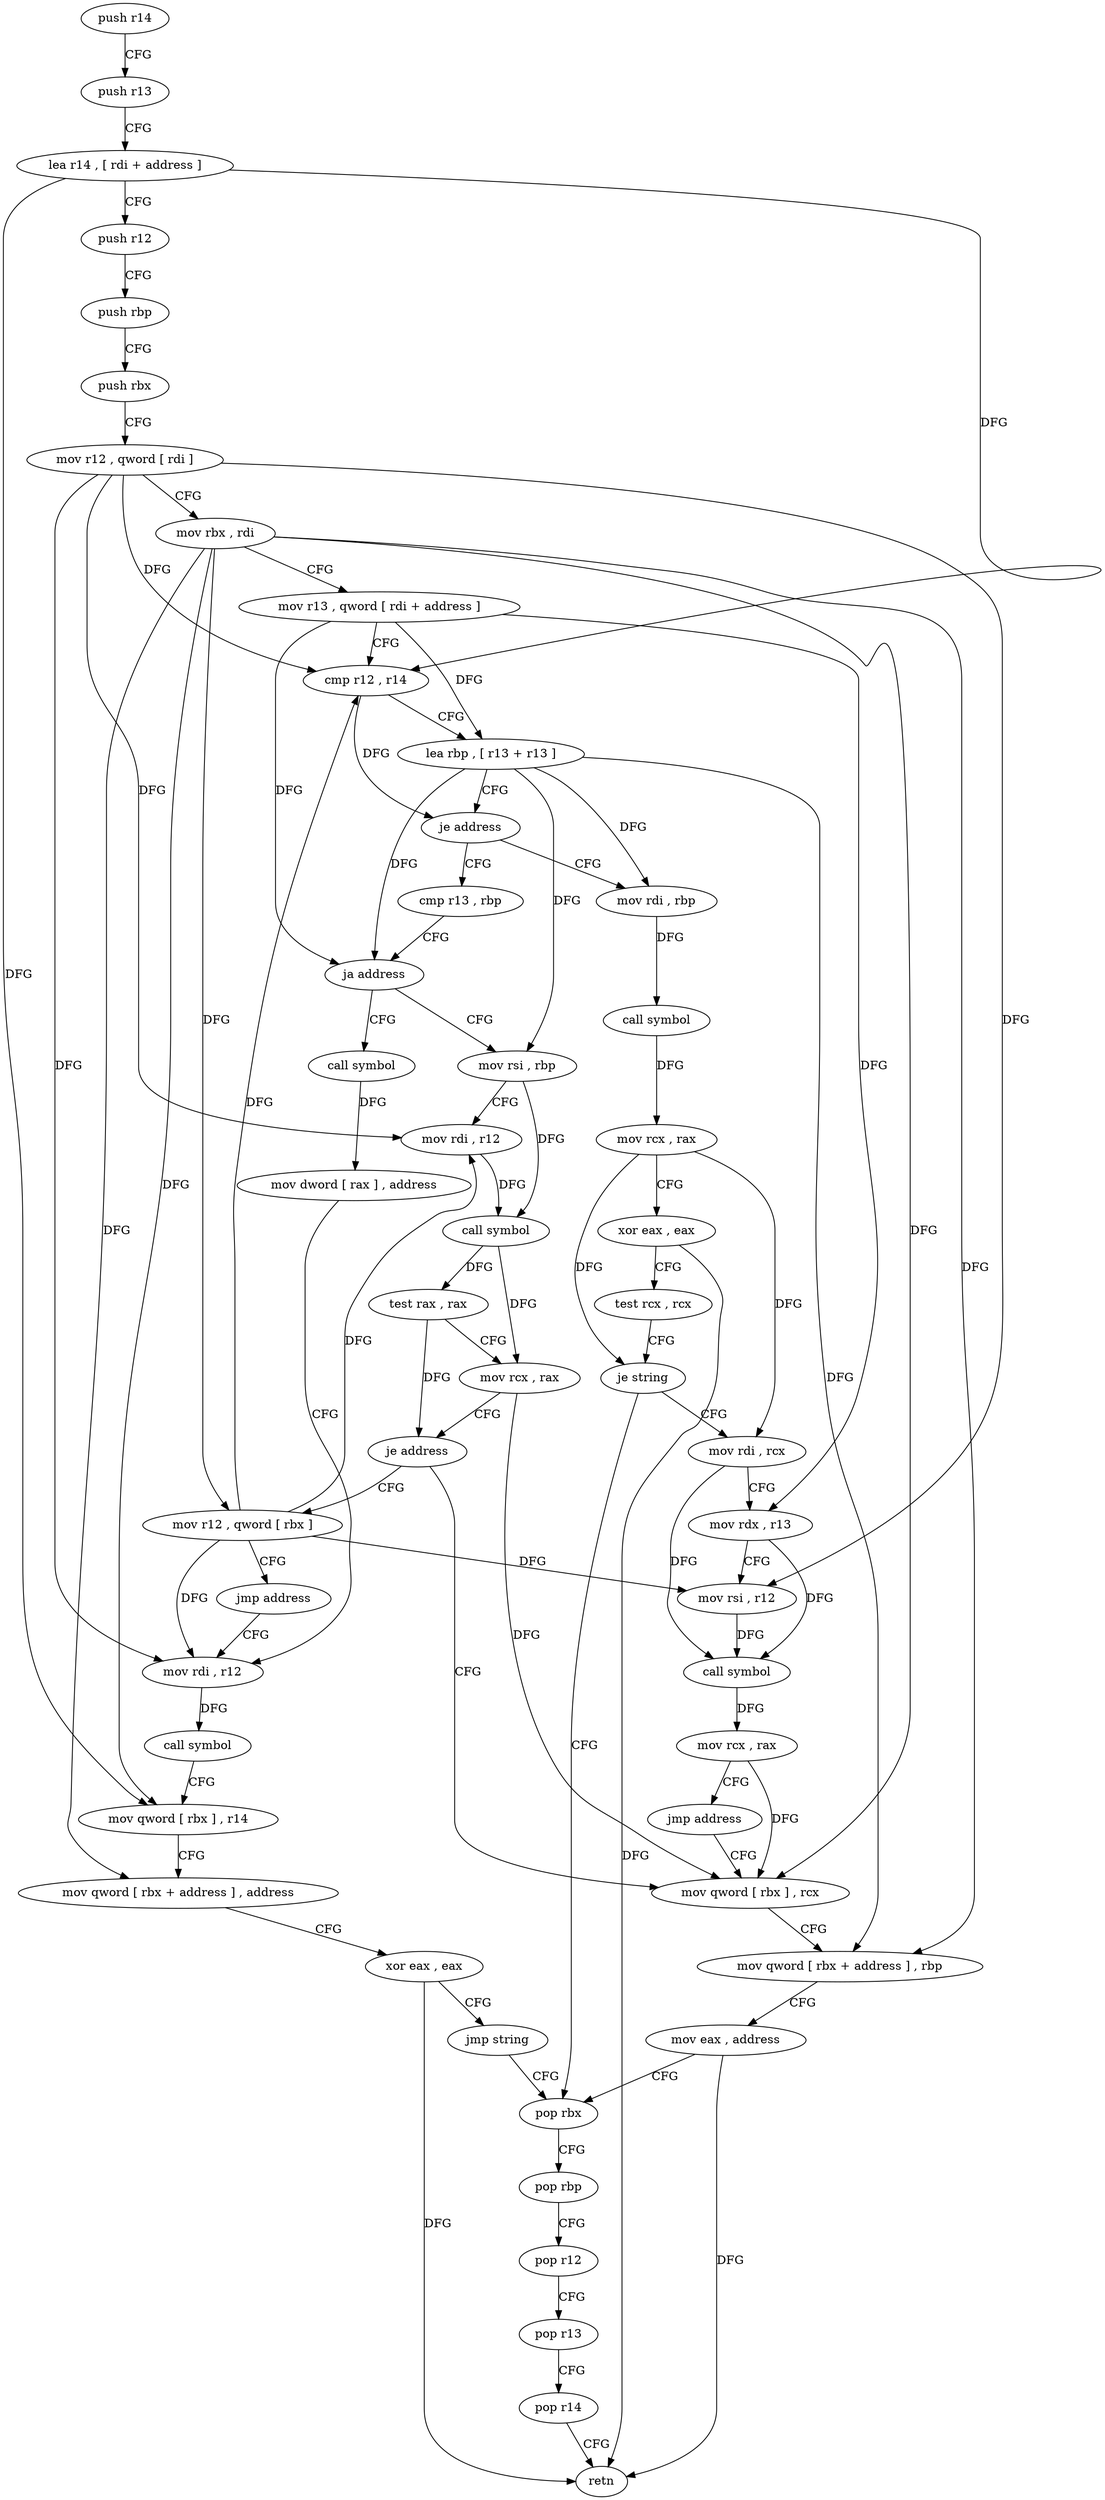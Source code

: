 digraph "func" {
"276352" [label = "push r14" ]
"276354" [label = "push r13" ]
"276356" [label = "lea r14 , [ rdi + address ]" ]
"276360" [label = "push r12" ]
"276362" [label = "push rbp" ]
"276363" [label = "push rbx" ]
"276364" [label = "mov r12 , qword [ rdi ]" ]
"276367" [label = "mov rbx , rdi" ]
"276370" [label = "mov r13 , qword [ rdi + address ]" ]
"276374" [label = "cmp r12 , r14" ]
"276377" [label = "lea rbp , [ r13 + r13 ]" ]
"276382" [label = "je address" ]
"276472" [label = "mov rdi , rbp" ]
"276384" [label = "cmp r13 , rbp" ]
"276475" [label = "call symbol" ]
"276480" [label = "mov rcx , rax" ]
"276483" [label = "xor eax , eax" ]
"276485" [label = "test rcx , rcx" ]
"276488" [label = "je string" ]
"276420" [label = "pop rbx" ]
"276490" [label = "mov rdi , rcx" ]
"276387" [label = "ja address" ]
"276432" [label = "call symbol" ]
"276389" [label = "mov rsi , rbp" ]
"276421" [label = "pop rbp" ]
"276422" [label = "pop r12" ]
"276424" [label = "pop r13" ]
"276426" [label = "pop r14" ]
"276428" [label = "retn" ]
"276493" [label = "mov rdx , r13" ]
"276496" [label = "mov rsi , r12" ]
"276499" [label = "call symbol" ]
"276504" [label = "mov rcx , rax" ]
"276507" [label = "jmp address" ]
"276408" [label = "mov qword [ rbx ] , rcx" ]
"276437" [label = "mov dword [ rax ] , address" ]
"276443" [label = "mov rdi , r12" ]
"276392" [label = "mov rdi , r12" ]
"276395" [label = "call symbol" ]
"276400" [label = "test rax , rax" ]
"276403" [label = "mov rcx , rax" ]
"276406" [label = "je address" ]
"276509" [label = "mov r12 , qword [ rbx ]" ]
"276411" [label = "mov qword [ rbx + address ] , rbp" ]
"276415" [label = "mov eax , address" ]
"276512" [label = "jmp address" ]
"276446" [label = "call symbol" ]
"276451" [label = "mov qword [ rbx ] , r14" ]
"276454" [label = "mov qword [ rbx + address ] , address" ]
"276462" [label = "xor eax , eax" ]
"276464" [label = "jmp string" ]
"276352" -> "276354" [ label = "CFG" ]
"276354" -> "276356" [ label = "CFG" ]
"276356" -> "276360" [ label = "CFG" ]
"276356" -> "276374" [ label = "DFG" ]
"276356" -> "276451" [ label = "DFG" ]
"276360" -> "276362" [ label = "CFG" ]
"276362" -> "276363" [ label = "CFG" ]
"276363" -> "276364" [ label = "CFG" ]
"276364" -> "276367" [ label = "CFG" ]
"276364" -> "276374" [ label = "DFG" ]
"276364" -> "276496" [ label = "DFG" ]
"276364" -> "276392" [ label = "DFG" ]
"276364" -> "276443" [ label = "DFG" ]
"276367" -> "276370" [ label = "CFG" ]
"276367" -> "276408" [ label = "DFG" ]
"276367" -> "276411" [ label = "DFG" ]
"276367" -> "276451" [ label = "DFG" ]
"276367" -> "276454" [ label = "DFG" ]
"276367" -> "276509" [ label = "DFG" ]
"276370" -> "276374" [ label = "CFG" ]
"276370" -> "276377" [ label = "DFG" ]
"276370" -> "276387" [ label = "DFG" ]
"276370" -> "276493" [ label = "DFG" ]
"276374" -> "276377" [ label = "CFG" ]
"276374" -> "276382" [ label = "DFG" ]
"276377" -> "276382" [ label = "CFG" ]
"276377" -> "276472" [ label = "DFG" ]
"276377" -> "276387" [ label = "DFG" ]
"276377" -> "276389" [ label = "DFG" ]
"276377" -> "276411" [ label = "DFG" ]
"276382" -> "276472" [ label = "CFG" ]
"276382" -> "276384" [ label = "CFG" ]
"276472" -> "276475" [ label = "DFG" ]
"276384" -> "276387" [ label = "CFG" ]
"276475" -> "276480" [ label = "DFG" ]
"276480" -> "276483" [ label = "CFG" ]
"276480" -> "276488" [ label = "DFG" ]
"276480" -> "276490" [ label = "DFG" ]
"276483" -> "276485" [ label = "CFG" ]
"276483" -> "276428" [ label = "DFG" ]
"276485" -> "276488" [ label = "CFG" ]
"276488" -> "276420" [ label = "CFG" ]
"276488" -> "276490" [ label = "CFG" ]
"276420" -> "276421" [ label = "CFG" ]
"276490" -> "276493" [ label = "CFG" ]
"276490" -> "276499" [ label = "DFG" ]
"276387" -> "276432" [ label = "CFG" ]
"276387" -> "276389" [ label = "CFG" ]
"276432" -> "276437" [ label = "DFG" ]
"276389" -> "276392" [ label = "CFG" ]
"276389" -> "276395" [ label = "DFG" ]
"276421" -> "276422" [ label = "CFG" ]
"276422" -> "276424" [ label = "CFG" ]
"276424" -> "276426" [ label = "CFG" ]
"276426" -> "276428" [ label = "CFG" ]
"276493" -> "276496" [ label = "CFG" ]
"276493" -> "276499" [ label = "DFG" ]
"276496" -> "276499" [ label = "DFG" ]
"276499" -> "276504" [ label = "DFG" ]
"276504" -> "276507" [ label = "CFG" ]
"276504" -> "276408" [ label = "DFG" ]
"276507" -> "276408" [ label = "CFG" ]
"276408" -> "276411" [ label = "CFG" ]
"276437" -> "276443" [ label = "CFG" ]
"276443" -> "276446" [ label = "DFG" ]
"276392" -> "276395" [ label = "DFG" ]
"276395" -> "276400" [ label = "DFG" ]
"276395" -> "276403" [ label = "DFG" ]
"276400" -> "276403" [ label = "CFG" ]
"276400" -> "276406" [ label = "DFG" ]
"276403" -> "276406" [ label = "CFG" ]
"276403" -> "276408" [ label = "DFG" ]
"276406" -> "276509" [ label = "CFG" ]
"276406" -> "276408" [ label = "CFG" ]
"276509" -> "276512" [ label = "CFG" ]
"276509" -> "276496" [ label = "DFG" ]
"276509" -> "276392" [ label = "DFG" ]
"276509" -> "276443" [ label = "DFG" ]
"276509" -> "276374" [ label = "DFG" ]
"276411" -> "276415" [ label = "CFG" ]
"276415" -> "276420" [ label = "CFG" ]
"276415" -> "276428" [ label = "DFG" ]
"276512" -> "276443" [ label = "CFG" ]
"276446" -> "276451" [ label = "CFG" ]
"276451" -> "276454" [ label = "CFG" ]
"276454" -> "276462" [ label = "CFG" ]
"276462" -> "276464" [ label = "CFG" ]
"276462" -> "276428" [ label = "DFG" ]
"276464" -> "276420" [ label = "CFG" ]
}
